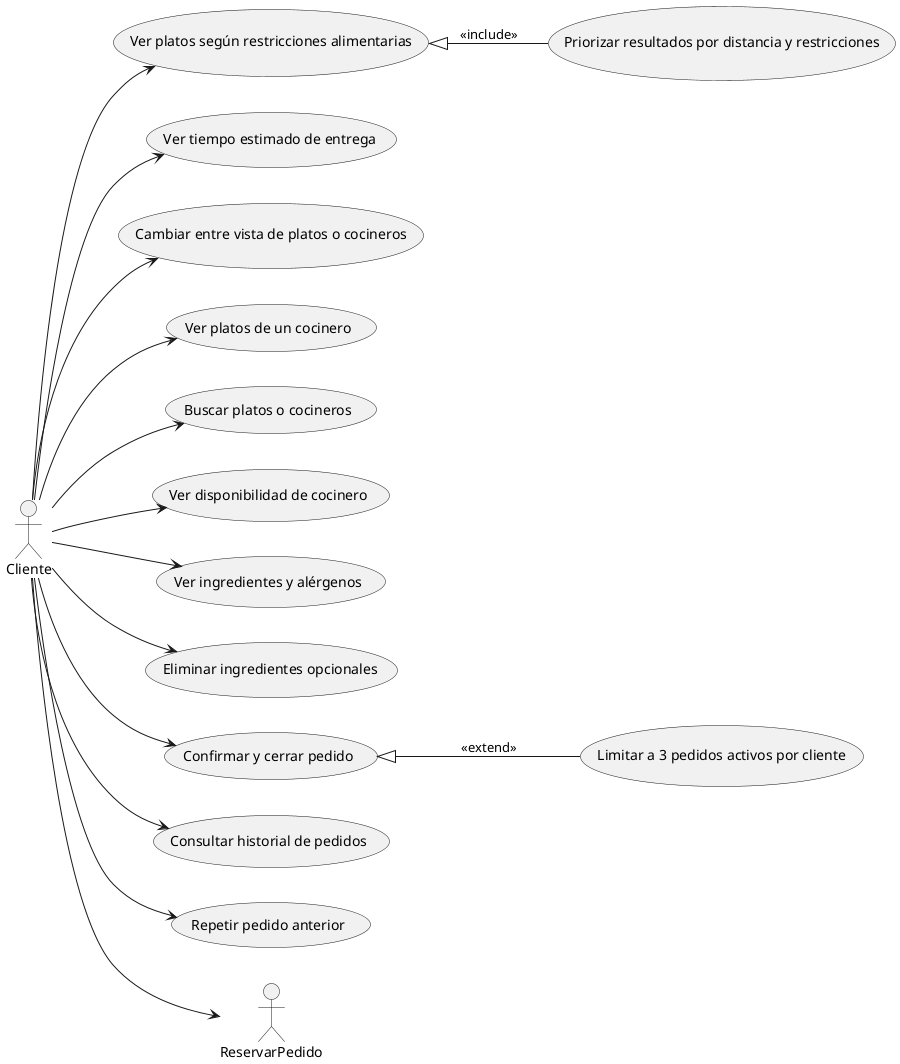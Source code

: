 @startuml
left to right direction

actor Cliente

usecase "Ver platos según restricciones alimentarias" as VerPlatosRestricciones
usecase "Ver tiempo estimado de entrega" as VerTiempoEntrega
usecase "Cambiar entre vista de platos o cocineros" as CambiarVista
usecase "Ver platos de un cocinero" as VerPlatosCocinero
usecase "Buscar platos o cocineros" as Buscar
usecase "Ver disponibilidad de cocinero" as DisponibilidadCocinero
usecase "Ver ingredientes y alérgenos" as VerIngredientes
usecase "Eliminar ingredientes opcionales" as EliminarIngredientes
usecase "Confirmar y cerrar pedido" as ConfirmarPedido
usecase "Consultar historial de pedidos" as HistorialPedidos
usecase "Repetir pedido anterior" as RepetirPedido

usecase "Priorizar resultados por distancia y restricciones" as PriorizarResultados
usecase "Limitar a 3 pedidos activos por cliente" as LimitarPedidos

Cliente --> VerPlatosRestricciones
Cliente --> VerTiempoEntrega
Cliente --> CambiarVista
Cliente --> VerPlatosCocinero
Cliente --> Buscar
Cliente --> DisponibilidadCocinero
Cliente --> ReservarPedido
Cliente --> VerIngredientes
Cliente --> EliminarIngredientes
Cliente --> ConfirmarPedido
Cliente --> HistorialPedidos
Cliente --> RepetirPedido

VerPlatosRestricciones <|-- PriorizarResultados : <<include>>
ConfirmarPedido <|-- LimitarPedidos : <<extend>>
@enduml
